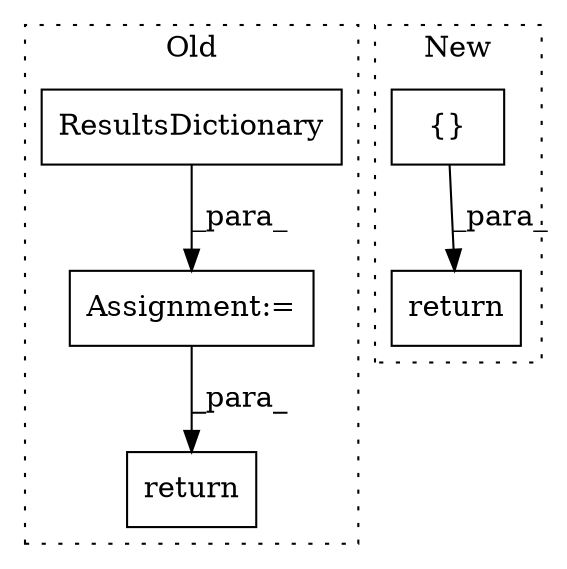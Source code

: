 digraph G {
subgraph cluster0 {
1 [label="ResultsDictionary" a="32" s="3295" l="19" shape="box"];
3 [label="return" a="41" s="3397" l="7" shape="box"];
5 [label="Assignment:=" a="7" s="3294" l="1" shape="box"];
label = "Old";
style="dotted";
}
subgraph cluster1 {
2 [label="return" a="41" s="3323" l="7" shape="box"];
4 [label="{}" a="4" s="3339,3343" l="1,1" shape="box"];
label = "New";
style="dotted";
}
1 -> 5 [label="_para_"];
4 -> 2 [label="_para_"];
5 -> 3 [label="_para_"];
}